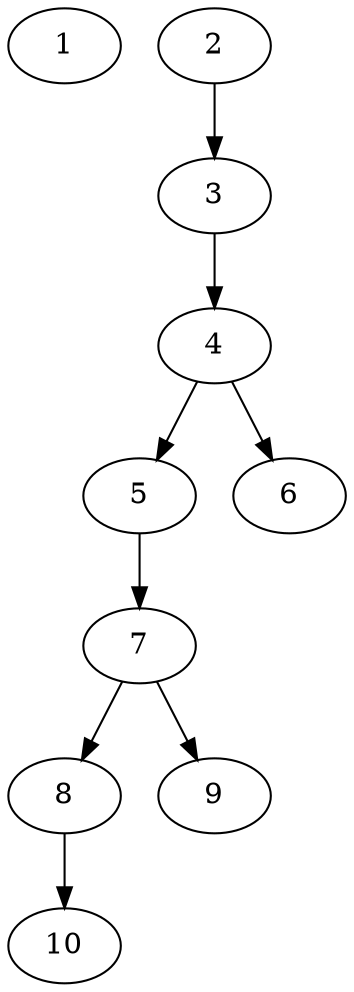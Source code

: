 // DAG (tier=1-easy, mode=data, n=10, ccr=0.322, fat=0.400, density=0.290, regular=0.673, jump=0.047, mindata=1048576, maxdata=8388608)
// DAG automatically generated by daggen at Sun Aug 24 16:33:33 2025
// /home/ermia/Project/Environments/daggen/bin/daggen --dot --ccr 0.322 --fat 0.400 --regular 0.673 --density 0.290 --jump 0.047 --mindata 1048576 --maxdata 8388608 -n 10 
digraph G {
  1 [size="5853799906279424000", alpha="0.15", expect_size="2926899953139712000"]
  2 [size="18702867343459712", alpha="0.17", expect_size="9351433671729856"]
  2 -> 3 [size ="486568255029248"]
  3 [size="43140144693248000000", alpha="0.18", expect_size="21570072346624000000"]
  3 -> 4 [size ="98403614720000"]
  4 [size="160489688016755884032", alpha="0.06", expect_size="80244844008377942016"]
  4 -> 5 [size ="236258844475392"]
  4 -> 6 [size ="236258844475392"]
  5 [size="716606891227149056", alpha="0.14", expect_size="358303445613574528"]
  5 -> 7 [size ="524063319523328"]
  6 [size="34204059762163712000", alpha="0.15", expect_size="17102029881081856000"]
  7 [size="172207621026738048", alpha="0.02", expect_size="86103810513369024"]
  7 -> 8 [size ="85523947323392"]
  7 -> 9 [size ="85523947323392"]
  8 [size="1546889898800488960", alpha="0.02", expect_size="773444949400244480"]
  8 -> 10 [size ="542927696691200"]
  9 [size="3497069511048916", alpha="0.03", expect_size="1748534755524458"]
  10 [size="7506052781614483", alpha="0.16", expect_size="3753026390807241"]
}